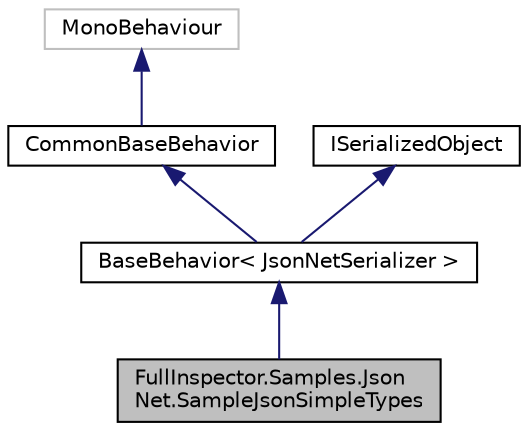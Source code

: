 digraph "FullInspector.Samples.JsonNet.SampleJsonSimpleTypes"
{
  edge [fontname="Helvetica",fontsize="10",labelfontname="Helvetica",labelfontsize="10"];
  node [fontname="Helvetica",fontsize="10",shape=record];
  Node1 [label="FullInspector.Samples.Json\lNet.SampleJsonSimpleTypes",height=0.2,width=0.4,color="black", fillcolor="grey75", style="filled" fontcolor="black"];
  Node2 -> Node1 [dir="back",color="midnightblue",fontsize="10",style="solid",fontname="Helvetica"];
  Node2 [label="BaseBehavior\< JsonNetSerializer \>",height=0.2,width=0.4,color="black", fillcolor="white", style="filled",URL="$class_full_inspector_1_1_base_behavior_3_01_t_serializer_01_4.html",tooltip="Provides a better inspector and serialization experience in Unity. "];
  Node3 -> Node2 [dir="back",color="midnightblue",fontsize="10",style="solid",fontname="Helvetica"];
  Node3 [label="CommonBaseBehavior",height=0.2,width=0.4,color="black", fillcolor="white", style="filled",URL="$class_full_inspector_1_1_internal_1_1_common_base_behavior.html",tooltip="A common class that derives from MonoBehavior so that we can provide a custom editor for BaseBehavior..."];
  Node4 -> Node3 [dir="back",color="midnightblue",fontsize="10",style="solid",fontname="Helvetica"];
  Node4 [label="MonoBehaviour",height=0.2,width=0.4,color="grey75", fillcolor="white", style="filled"];
  Node5 -> Node2 [dir="back",color="midnightblue",fontsize="10",style="solid",fontname="Helvetica"];
  Node5 [label="ISerializedObject",height=0.2,width=0.4,color="black", fillcolor="white", style="filled",URL="$interface_full_inspector_1_1_i_serialized_object.html",tooltip="The API that the editor code needs to interact with UnityObjects. "];
}
